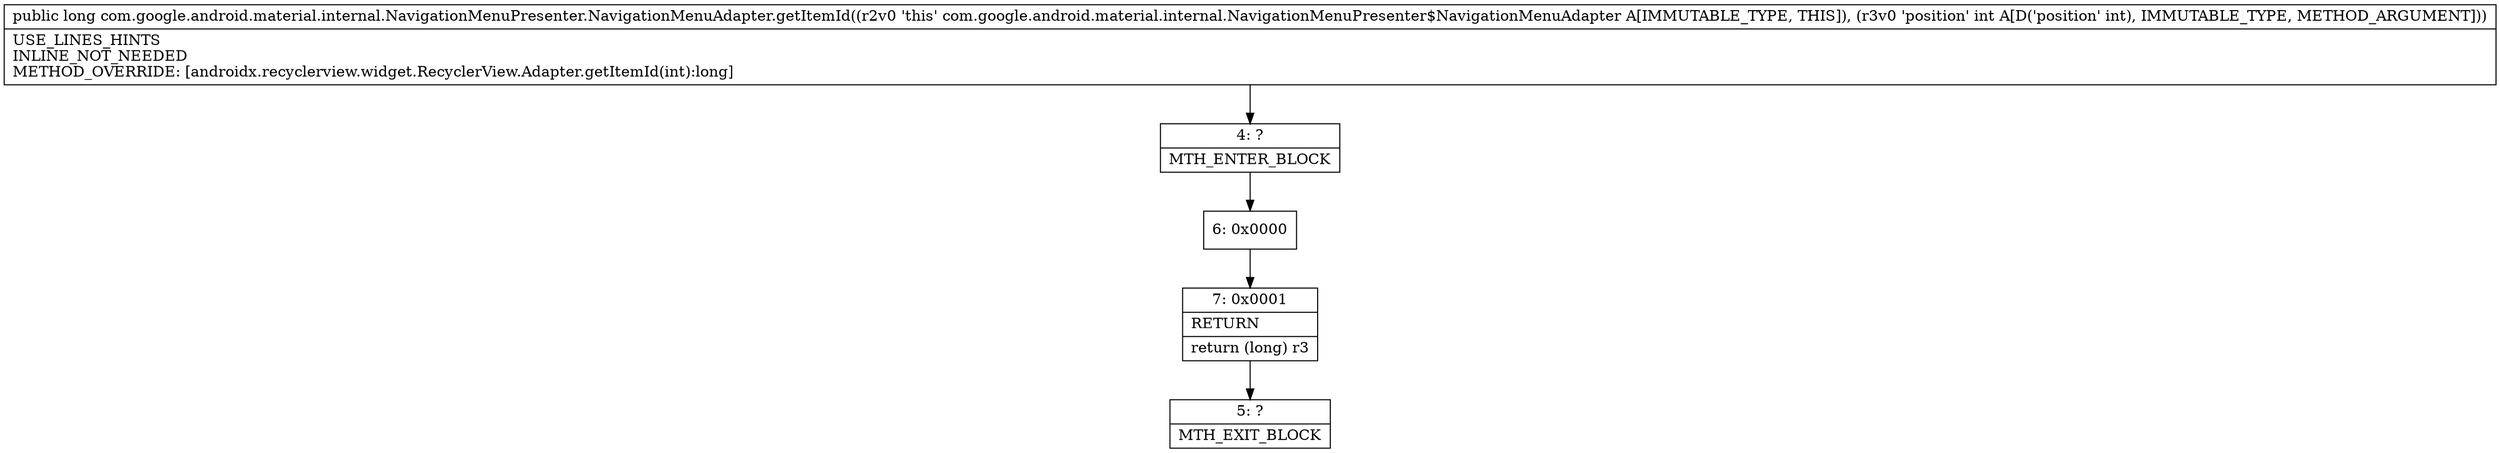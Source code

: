 digraph "CFG forcom.google.android.material.internal.NavigationMenuPresenter.NavigationMenuAdapter.getItemId(I)J" {
Node_4 [shape=record,label="{4\:\ ?|MTH_ENTER_BLOCK\l}"];
Node_6 [shape=record,label="{6\:\ 0x0000}"];
Node_7 [shape=record,label="{7\:\ 0x0001|RETURN\l|return (long) r3\l}"];
Node_5 [shape=record,label="{5\:\ ?|MTH_EXIT_BLOCK\l}"];
MethodNode[shape=record,label="{public long com.google.android.material.internal.NavigationMenuPresenter.NavigationMenuAdapter.getItemId((r2v0 'this' com.google.android.material.internal.NavigationMenuPresenter$NavigationMenuAdapter A[IMMUTABLE_TYPE, THIS]), (r3v0 'position' int A[D('position' int), IMMUTABLE_TYPE, METHOD_ARGUMENT]))  | USE_LINES_HINTS\lINLINE_NOT_NEEDED\lMETHOD_OVERRIDE: [androidx.recyclerview.widget.RecyclerView.Adapter.getItemId(int):long]\l}"];
MethodNode -> Node_4;Node_4 -> Node_6;
Node_6 -> Node_7;
Node_7 -> Node_5;
}

